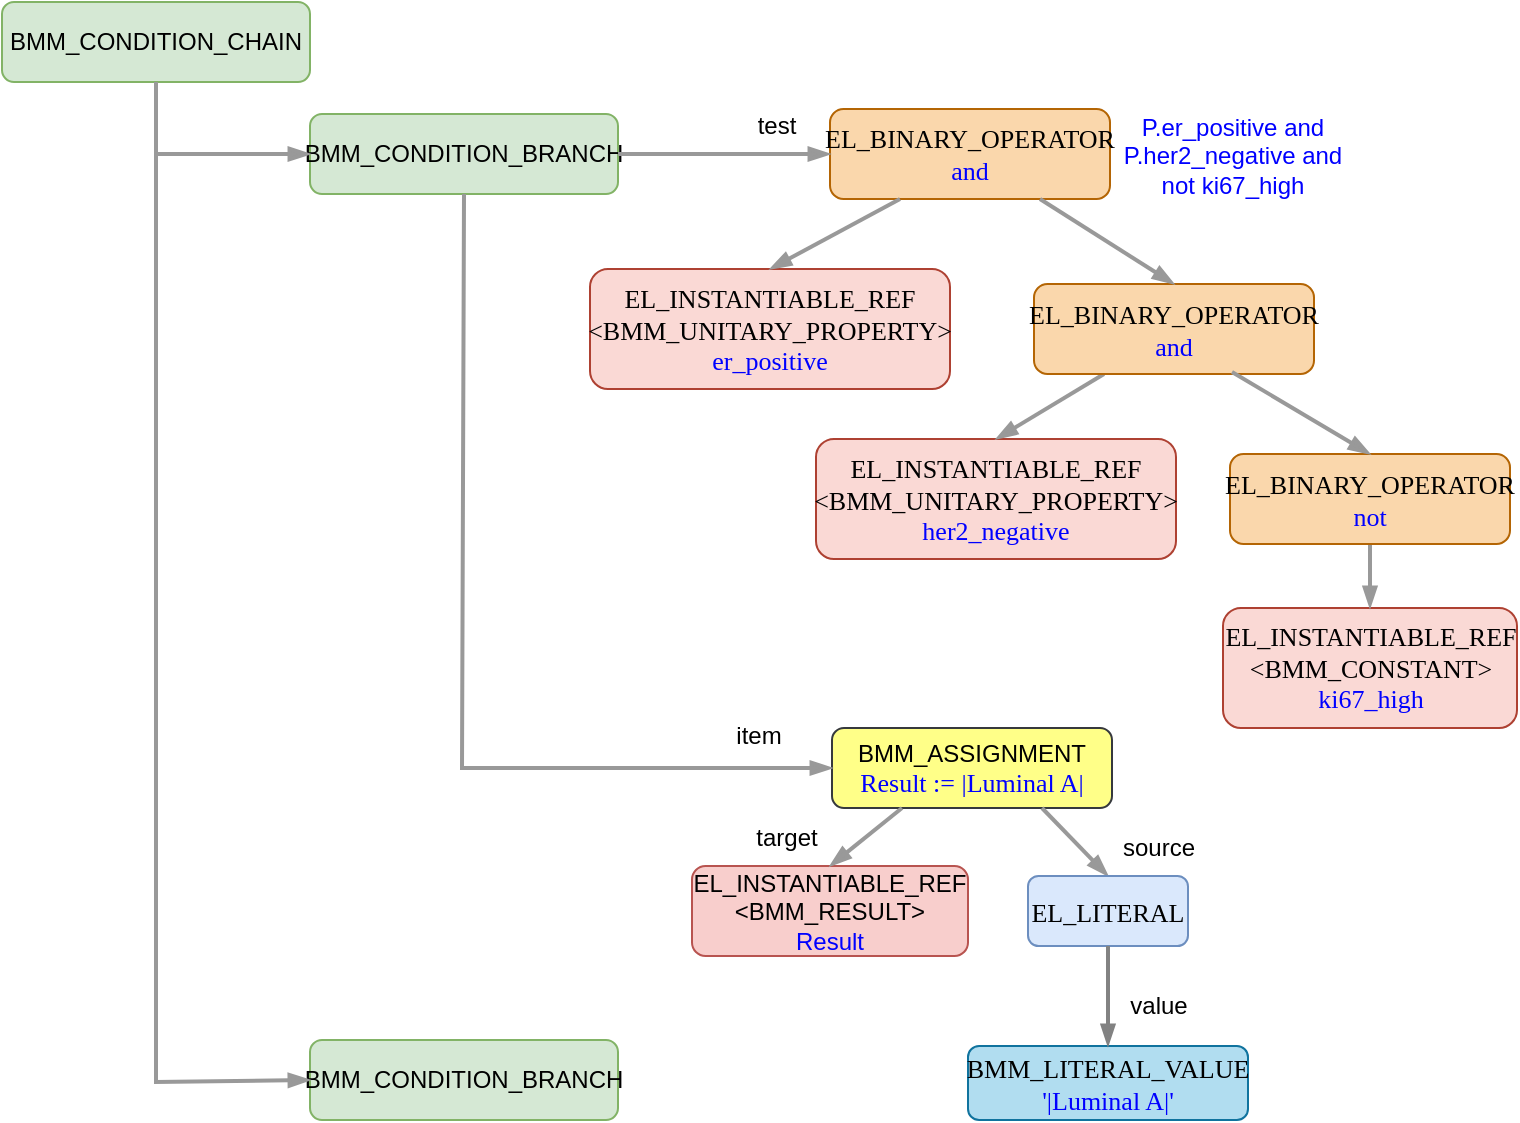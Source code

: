 <mxfile version="12.6.5" type="device"><diagram id="T1bN20LsihRzyOmEhu59" name="Page-1"><mxGraphModel dx="1366" dy="816" grid="1" gridSize="10" guides="1" tooltips="1" connect="1" arrows="1" fold="1" page="1" pageScale="1" pageWidth="1169" pageHeight="827" math="0" shadow="0"><root><mxCell id="0"/><mxCell id="1" parent="0"/><mxCell id="mJRC4oi6M7qBUFt7QNun-1" value="EL_INSTANTIABLE_REF&lt;br&gt;&amp;lt;BMM_RESULT&amp;gt;&lt;br&gt;&lt;font color=&quot;#0000ff&quot;&gt;Result&lt;/font&gt;" style="rounded=1;whiteSpace=wrap;html=1;fillColor=#f8cecc;strokeColor=#b85450;" parent="1" vertex="1"><mxGeometry x="385" y="472" width="138" height="45" as="geometry"/></mxCell><mxCell id="v00cajPfaKQEEG9e7Bks-5" value="BMM_LITERAL_VALUE&lt;br&gt;&lt;font color=&quot;#0000ff&quot;&gt;'|Luminal A|'&lt;/font&gt;&lt;font color=&quot;#000000&quot;&gt;&lt;br&gt;&lt;/font&gt;" style="rounded=1;whiteSpace=wrap;html=1;shadow=0;glass=0;comic=0;labelBackgroundColor=none;strokeColor=#10739e;strokeWidth=1;fillColor=#b1ddf0;fontFamily=Tahoma;fontSize=13;align=center;" parent="1" vertex="1"><mxGeometry x="523" y="562" width="140" height="37" as="geometry"/></mxCell><mxCell id="v00cajPfaKQEEG9e7Bks-16" value="BMM_ASSIGNMENT&lt;b&gt;&lt;br&gt;&lt;/b&gt;&lt;span style=&quot;color: rgb(0 , 0 , 255) ; font-family: &amp;#34;tahoma&amp;#34; ; font-size: 13px&quot;&gt;Result := |Luminal A|&lt;/span&gt;&lt;b&gt;&lt;br&gt;&lt;/b&gt;" style="rounded=1;whiteSpace=wrap;html=1;fillColor=#ffff88;strokeColor=#36393d;" parent="1" vertex="1"><mxGeometry x="455" y="403" width="140" height="40" as="geometry"/></mxCell><mxCell id="v00cajPfaKQEEG9e7Bks-17" style="rounded=0;orthogonalLoop=1;jettySize=auto;html=1;entryX=0.5;entryY=0;entryDx=0;entryDy=0;strokeWidth=2;strokeColor=#999999;endArrow=blockThin;endFill=1;exitX=0.25;exitY=1;exitDx=0;exitDy=0;" parent="1" source="v00cajPfaKQEEG9e7Bks-16" target="mJRC4oi6M7qBUFt7QNun-1" edge="1"><mxGeometry relative="1" as="geometry"><mxPoint x="597" y="576" as="sourcePoint"/><mxPoint x="543" y="608" as="targetPoint"/></mxGeometry></mxCell><mxCell id="v00cajPfaKQEEG9e7Bks-19" style="rounded=0;orthogonalLoop=1;jettySize=auto;html=1;entryX=0.5;entryY=0;entryDx=0;entryDy=0;strokeWidth=2;strokeColor=#999999;endArrow=blockThin;endFill=1;exitX=0.75;exitY=1;exitDx=0;exitDy=0;" parent="1" source="v00cajPfaKQEEG9e7Bks-16" target="0fKBenzZGXNddJatmhRx-1" edge="1"><mxGeometry relative="1" as="geometry"><mxPoint x="455.5" y="446" as="sourcePoint"/><mxPoint x="318" y="511" as="targetPoint"/></mxGeometry></mxCell><mxCell id="v00cajPfaKQEEG9e7Bks-20" value="target" style="text;html=1;align=center;verticalAlign=middle;resizable=0;points=[];autosize=1;" parent="1" vertex="1"><mxGeometry x="407" y="448" width="50" height="20" as="geometry"/></mxCell><mxCell id="v00cajPfaKQEEG9e7Bks-21" value="source" style="text;html=1;align=center;verticalAlign=middle;resizable=0;points=[];autosize=1;" parent="1" vertex="1"><mxGeometry x="593" y="453" width="50" height="20" as="geometry"/></mxCell><mxCell id="lolSKw6MIeq5ZHts66-o-1" value="BMM_CONDITION_CHAIN" style="rounded=1;whiteSpace=wrap;html=1;fillColor=#d5e8d4;strokeColor=#82b366;" parent="1" vertex="1"><mxGeometry x="40" y="40" width="154" height="40" as="geometry"/></mxCell><mxCell id="lolSKw6MIeq5ZHts66-o-2" value="BMM_CONDITION_BRANCH" style="rounded=1;whiteSpace=wrap;html=1;fillColor=#d5e8d4;strokeColor=#82b366;" parent="1" vertex="1"><mxGeometry x="194" y="96" width="154" height="40" as="geometry"/></mxCell><mxCell id="0fKBenzZGXNddJatmhRx-1" value="EL_LITERAL" style="rounded=1;whiteSpace=wrap;html=1;shadow=0;glass=0;comic=0;labelBackgroundColor=none;strokeColor=#6c8ebf;strokeWidth=1;fillColor=#dae8fc;fontFamily=Tahoma;fontSize=13;align=center;" parent="1" vertex="1"><mxGeometry x="553" y="477" width="80" height="35" as="geometry"/></mxCell><mxCell id="0fKBenzZGXNddJatmhRx-3" value="" style="edgeStyle=orthogonalEdgeStyle;rounded=0;html=1;labelBackgroundColor=none;startArrow=none;startFill=0;endArrow=blockThin;endFill=1;jettySize=auto;orthogonalLoop=1;strokeColor=#828282;strokeWidth=2;fontFamily=Tahoma;fontSize=13;fontColor=#0000CC;entryX=0.5;entryY=0;exitX=0.5;exitY=1;entryDx=0;entryDy=0;exitDx=0;exitDy=0;" parent="1" source="0fKBenzZGXNddJatmhRx-1" target="v00cajPfaKQEEG9e7Bks-5" edge="1"><mxGeometry relative="1" as="geometry"><mxPoint x="572" y="575" as="sourcePoint"/><mxPoint x="532" y="632" as="targetPoint"/></mxGeometry></mxCell><mxCell id="0fKBenzZGXNddJatmhRx-5" value="value" style="text;html=1;align=center;verticalAlign=middle;resizable=0;points=[];autosize=1;" parent="1" vertex="1"><mxGeometry x="598" y="532" width="40" height="20" as="geometry"/></mxCell><mxCell id="0fKBenzZGXNddJatmhRx-6" style="rounded=0;orthogonalLoop=1;jettySize=auto;html=1;entryX=0;entryY=0.5;entryDx=0;entryDy=0;strokeWidth=2;strokeColor=#999999;endArrow=blockThin;endFill=1;exitX=0.5;exitY=1;exitDx=0;exitDy=0;" parent="1" source="lolSKw6MIeq5ZHts66-o-2" target="v00cajPfaKQEEG9e7Bks-16" edge="1"><mxGeometry relative="1" as="geometry"><mxPoint x="292" y="340" as="sourcePoint"/><mxPoint x="244" y="378" as="targetPoint"/><Array as="points"><mxPoint x="270" y="423"/></Array></mxGeometry></mxCell><mxCell id="0fKBenzZGXNddJatmhRx-7" value="item" style="text;html=1;align=center;verticalAlign=middle;resizable=0;points=[];autosize=1;" parent="1" vertex="1"><mxGeometry x="398" y="397" width="40" height="20" as="geometry"/></mxCell><mxCell id="0fKBenzZGXNddJatmhRx-8" value="P.er_positive and &lt;br&gt;P.her2_negative and &lt;br&gt;not ki67_high" style="text;html=1;align=center;verticalAlign=middle;resizable=0;points=[];autosize=1;fontColor=#0000FF;" parent="1" vertex="1"><mxGeometry x="595" y="92" width="120" height="50" as="geometry"/></mxCell><mxCell id="iVqOwJmjMcI6qQGQdO8q-2" value="EL_INSTANTIABLE_REF&lt;br&gt;&amp;lt;BMM_UNITARY_PROPERTY&amp;gt;&lt;br&gt;&lt;font color=&quot;#0000ff&quot;&gt;her2_negative&lt;/font&gt;" style="rounded=1;whiteSpace=wrap;html=1;shadow=0;glass=0;comic=0;labelBackgroundColor=none;strokeColor=#ae4132;strokeWidth=1;fillColor=#fad9d5;fontFamily=Tahoma;fontSize=13;align=center;" vertex="1" parent="1"><mxGeometry x="447" y="258.5" width="180" height="60" as="geometry"/></mxCell><mxCell id="iVqOwJmjMcI6qQGQdO8q-3" value="EL_INSTANTIABLE_REF&lt;br&gt;&amp;lt;BMM_CONSTANT&amp;gt;&lt;br&gt;&lt;font color=&quot;#0000ff&quot;&gt;ki67_high&lt;/font&gt;" style="rounded=1;whiteSpace=wrap;html=1;shadow=0;glass=0;comic=0;labelBackgroundColor=none;strokeColor=#ae4132;strokeWidth=1;fillColor=#fad9d5;fontFamily=Tahoma;fontSize=13;align=center;" vertex="1" parent="1"><mxGeometry x="650.5" y="343" width="147" height="60" as="geometry"/></mxCell><mxCell id="iVqOwJmjMcI6qQGQdO8q-4" style="rounded=0;orthogonalLoop=1;jettySize=auto;html=1;exitX=0.25;exitY=1;exitDx=0;exitDy=0;entryX=0.5;entryY=0;entryDx=0;entryDy=0;strokeWidth=2;strokeColor=#999999;endArrow=blockThin;endFill=1;" edge="1" parent="1" source="iVqOwJmjMcI6qQGQdO8q-6" target="iVqOwJmjMcI6qQGQdO8q-2"><mxGeometry relative="1" as="geometry"/></mxCell><mxCell id="iVqOwJmjMcI6qQGQdO8q-5" style="edgeStyle=none;rounded=0;orthogonalLoop=1;jettySize=auto;html=1;exitX=0.5;exitY=1;exitDx=0;exitDy=0;entryX=0.5;entryY=0;entryDx=0;entryDy=0;strokeWidth=2;strokeColor=#999999;endArrow=blockThin;endFill=1;" edge="1" parent="1" source="iVqOwJmjMcI6qQGQdO8q-13" target="iVqOwJmjMcI6qQGQdO8q-3"><mxGeometry relative="1" as="geometry"/></mxCell><mxCell id="iVqOwJmjMcI6qQGQdO8q-6" value="EL_BINARY_OPERATOR&lt;br&gt;&lt;font color=&quot;#0000ff&quot;&gt;and&lt;/font&gt;" style="rounded=1;whiteSpace=wrap;html=1;shadow=0;glass=0;comic=0;labelBackgroundColor=none;strokeColor=#b46504;strokeWidth=1;fillColor=#fad7ac;fontFamily=Tahoma;fontSize=13;align=center;" vertex="1" parent="1"><mxGeometry x="556" y="181" width="140" height="45" as="geometry"/></mxCell><mxCell id="iVqOwJmjMcI6qQGQdO8q-12" value="EL_BINARY_OPERATOR&lt;br&gt;&lt;font color=&quot;#0000ff&quot;&gt;and&lt;/font&gt;" style="rounded=1;whiteSpace=wrap;html=1;shadow=0;glass=0;comic=0;labelBackgroundColor=none;strokeColor=#b46504;strokeWidth=1;fillColor=#fad7ac;fontFamily=Tahoma;fontSize=13;align=center;" vertex="1" parent="1"><mxGeometry x="454" y="93.5" width="140" height="45" as="geometry"/></mxCell><mxCell id="iVqOwJmjMcI6qQGQdO8q-13" value="EL_BINARY_OPERATOR&lt;br&gt;&lt;font color=&quot;#0000ff&quot;&gt;not&lt;/font&gt;" style="rounded=1;whiteSpace=wrap;html=1;shadow=0;glass=0;comic=0;labelBackgroundColor=none;strokeColor=#b46504;strokeWidth=1;fillColor=#fad7ac;fontFamily=Tahoma;fontSize=13;align=center;" vertex="1" parent="1"><mxGeometry x="654" y="266" width="140" height="45" as="geometry"/></mxCell><mxCell id="iVqOwJmjMcI6qQGQdO8q-14" style="edgeStyle=none;rounded=0;orthogonalLoop=1;jettySize=auto;html=1;entryX=0.5;entryY=0;entryDx=0;entryDy=0;strokeWidth=2;strokeColor=#999999;endArrow=blockThin;endFill=1;" edge="1" parent="1" target="iVqOwJmjMcI6qQGQdO8q-13"><mxGeometry relative="1" as="geometry"><mxPoint x="655" y="225" as="sourcePoint"/><mxPoint x="777.5" y="336" as="targetPoint"/></mxGeometry></mxCell><mxCell id="iVqOwJmjMcI6qQGQdO8q-15" value="EL_INSTANTIABLE_REF&lt;br&gt;&amp;lt;BMM_UNITARY_PROPERTY&amp;gt;&lt;br&gt;&lt;font color=&quot;#0000ff&quot;&gt;er_positive&lt;/font&gt;" style="rounded=1;whiteSpace=wrap;html=1;shadow=0;glass=0;comic=0;labelBackgroundColor=none;strokeColor=#ae4132;strokeWidth=1;fillColor=#fad9d5;fontFamily=Tahoma;fontSize=13;align=center;" vertex="1" parent="1"><mxGeometry x="334" y="173.5" width="180" height="60" as="geometry"/></mxCell><mxCell id="iVqOwJmjMcI6qQGQdO8q-16" style="rounded=0;orthogonalLoop=1;jettySize=auto;html=1;exitX=0.25;exitY=1;exitDx=0;exitDy=0;entryX=0.5;entryY=0;entryDx=0;entryDy=0;strokeWidth=2;strokeColor=#999999;endArrow=blockThin;endFill=1;" edge="1" parent="1" source="iVqOwJmjMcI6qQGQdO8q-12" target="iVqOwJmjMcI6qQGQdO8q-15"><mxGeometry relative="1" as="geometry"><mxPoint x="601" y="236" as="sourcePoint"/><mxPoint x="547" y="268.5" as="targetPoint"/></mxGeometry></mxCell><mxCell id="iVqOwJmjMcI6qQGQdO8q-17" style="edgeStyle=none;rounded=0;orthogonalLoop=1;jettySize=auto;html=1;entryX=0.5;entryY=0;entryDx=0;entryDy=0;strokeWidth=2;strokeColor=#999999;endArrow=blockThin;endFill=1;exitX=0.75;exitY=1;exitDx=0;exitDy=0;" edge="1" parent="1" source="iVqOwJmjMcI6qQGQdO8q-12" target="iVqOwJmjMcI6qQGQdO8q-6"><mxGeometry relative="1" as="geometry"><mxPoint x="665" y="235" as="sourcePoint"/><mxPoint x="734" y="276" as="targetPoint"/></mxGeometry></mxCell><mxCell id="iVqOwJmjMcI6qQGQdO8q-18" style="rounded=0;orthogonalLoop=1;jettySize=auto;html=1;strokeWidth=2;strokeColor=#999999;endArrow=blockThin;endFill=1;exitX=1;exitY=0.5;exitDx=0;exitDy=0;" edge="1" parent="1" source="lolSKw6MIeq5ZHts66-o-2" target="iVqOwJmjMcI6qQGQdO8q-12"><mxGeometry relative="1" as="geometry"><mxPoint x="212" y="140" as="sourcePoint"/><mxPoint x="257" y="300" as="targetPoint"/></mxGeometry></mxCell><mxCell id="iVqOwJmjMcI6qQGQdO8q-19" value="test" style="text;html=1;align=center;verticalAlign=middle;resizable=0;points=[];autosize=1;" vertex="1" parent="1"><mxGeometry x="407" y="92" width="40" height="20" as="geometry"/></mxCell><mxCell id="iVqOwJmjMcI6qQGQdO8q-20" style="rounded=0;orthogonalLoop=1;jettySize=auto;html=1;entryX=0;entryY=0.5;entryDx=0;entryDy=0;strokeWidth=2;strokeColor=#999999;endArrow=blockThin;endFill=1;exitX=0.5;exitY=1;exitDx=0;exitDy=0;" edge="1" parent="1" source="lolSKw6MIeq5ZHts66-o-1" target="lolSKw6MIeq5ZHts66-o-2"><mxGeometry relative="1" as="geometry"><mxPoint x="212" y="146" as="sourcePoint"/><mxPoint x="257" y="300" as="targetPoint"/><Array as="points"><mxPoint x="117" y="116"/></Array></mxGeometry></mxCell><mxCell id="iVqOwJmjMcI6qQGQdO8q-21" value="BMM_CONDITION_BRANCH" style="rounded=1;whiteSpace=wrap;html=1;fillColor=#d5e8d4;strokeColor=#82b366;" vertex="1" parent="1"><mxGeometry x="194" y="559" width="154" height="40" as="geometry"/></mxCell><mxCell id="iVqOwJmjMcI6qQGQdO8q-22" style="rounded=0;orthogonalLoop=1;jettySize=auto;html=1;entryX=0;entryY=0.5;entryDx=0;entryDy=0;strokeWidth=2;strokeColor=#999999;endArrow=blockThin;endFill=1;exitX=0.5;exitY=1;exitDx=0;exitDy=0;" edge="1" parent="1" source="lolSKw6MIeq5ZHts66-o-1" target="iVqOwJmjMcI6qQGQdO8q-21"><mxGeometry relative="1" as="geometry"><mxPoint x="127" y="90" as="sourcePoint"/><mxPoint x="204" y="126" as="targetPoint"/><Array as="points"><mxPoint x="117" y="580"/></Array></mxGeometry></mxCell></root></mxGraphModel></diagram></mxfile>